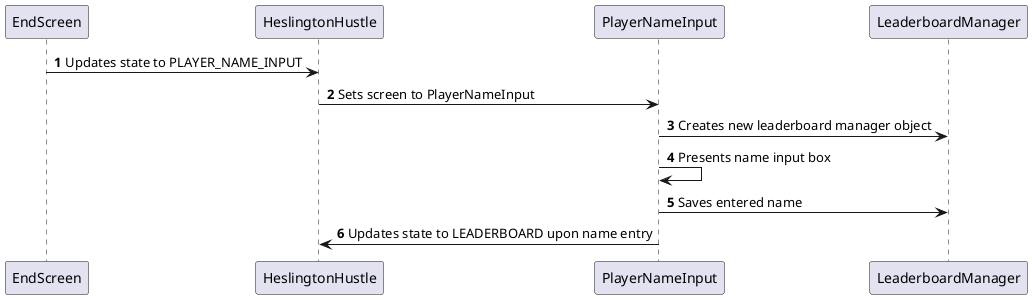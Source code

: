 @startuml
'https://plantuml.com/sequence-diagram

autonumber
EndScreen -> HeslingtonHustle: Updates state to PLAYER_NAME_INPUT
HeslingtonHustle -> PlayerNameInput: Sets screen to PlayerNameInput
PlayerNameInput -> LeaderboardManager: Creates new leaderboard manager object
PlayerNameInput -> PlayerNameInput: Presents name input box
PlayerNameInput -> LeaderboardManager: Saves entered name
PlayerNameInput -> HeslingtonHustle: Updates state to LEADERBOARD upon name entry

@enduml